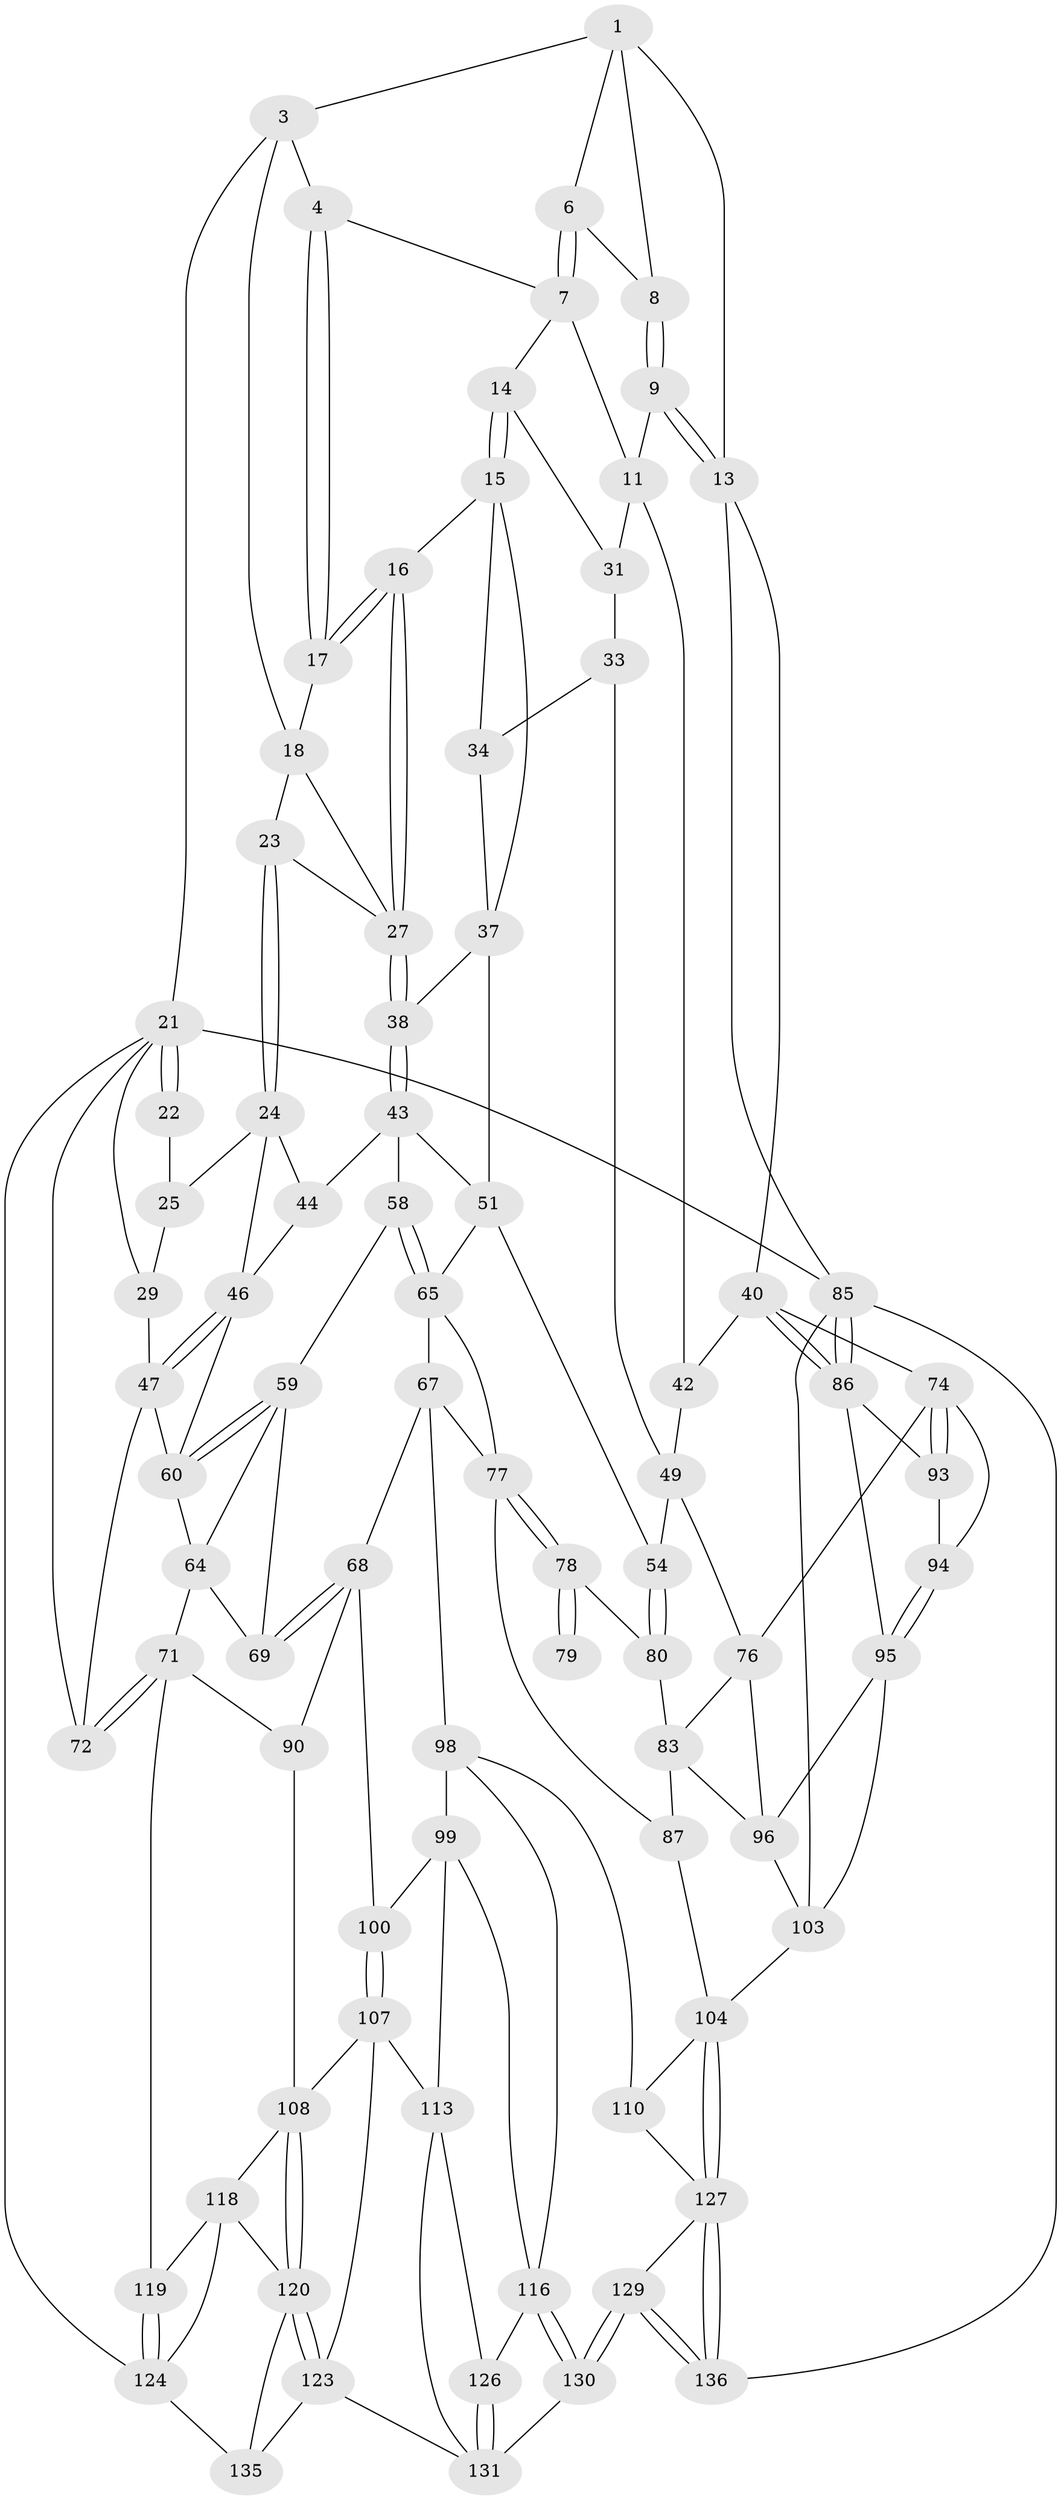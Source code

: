 // Generated by graph-tools (version 1.1) at 2025/52/02/27/25 19:52:37]
// undirected, 82 vertices, 179 edges
graph export_dot {
graph [start="1"]
  node [color=gray90,style=filled];
  1 [pos="+0.8347820539746535+0",super="+2"];
  3 [pos="+0.177832683927165+0",super="+20"];
  4 [pos="+0.5437544074698752+0",super="+5"];
  6 [pos="+0.8847681400533087+0.04696793203767071"];
  7 [pos="+0.8197982786007968+0.06318246007748358",super="+12"];
  8 [pos="+0.9219286627665118+0.0657766400078019"];
  9 [pos="+0.9321877918660395+0.0959608978440313",super="+10"];
  11 [pos="+0.8936131977257205+0.19945473819379891",super="+30"];
  13 [pos="+1+0",super="+39"];
  14 [pos="+0.7176075203155844+0.14896842477380087"];
  15 [pos="+0.6010386257061547+0.12518055263552666",super="+35"];
  16 [pos="+0.595852417136275+0.11838203691976411"];
  17 [pos="+0.5430351540409161+0"];
  18 [pos="+0.34051603095095356+0.10319653036598511",super="+19"];
  21 [pos="+0+0.13376088521452933",super="+73"];
  22 [pos="+0.15108768491376795+0.06560770502350241"];
  23 [pos="+0.212268289872756+0.18770520519869635"];
  24 [pos="+0.15968461917186857+0.26511077282230644",super="+45"];
  25 [pos="+0.0913612365817923+0.22772414717697725",super="+26"];
  27 [pos="+0.3678520054587405+0.24988408618513053",super="+28"];
  29 [pos="+0+0.1417520390856141",super="+36"];
  31 [pos="+0.819258331327031+0.2871680344218019",super="+32"];
  33 [pos="+0.6758793971654423+0.32324217904408065",super="+48"];
  34 [pos="+0.6112119867415572+0.2872418812346896"];
  37 [pos="+0.45332775662250735+0.2889505177194348",super="+50"];
  38 [pos="+0.3664524238858953+0.27514947217239344"];
  40 [pos="+1+0.44424733723986987",super="+41"];
  42 [pos="+0.9406536660562207+0.4594653792243054"];
  43 [pos="+0.3559583825083712+0.30976132706609466",super="+52"];
  44 [pos="+0.3383825116604944+0.31858296988070806"];
  46 [pos="+0.14120802892141665+0.35233658350354213",super="+57"];
  47 [pos="+0+0.5611246903134938",super="+62"];
  49 [pos="+0.7644966536852907+0.46000711608660577",super="+53"];
  51 [pos="+0.5392406370311547+0.408813769984685",super="+56"];
  54 [pos="+0.6916065855278286+0.5336946955998839",super="+55"];
  58 [pos="+0.4282594980142036+0.45600920486062696"];
  59 [pos="+0.29005257483177305+0.4792255483646338",super="+63"];
  60 [pos="+0.2565739521502476+0.43031579323115215",super="+61"];
  64 [pos="+0.23066108477933006+0.5301731917273417",super="+70"];
  65 [pos="+0.42792647252148946+0.5460332816703648",super="+66"];
  67 [pos="+0.37068230049913353+0.63354421847355",super="+97"];
  68 [pos="+0.3653630935528464+0.6350604798430509",super="+89"];
  69 [pos="+0.32592975347167713+0.6002431324149643"];
  71 [pos="+0+0.6467223503319194",super="+91"];
  72 [pos="+0+0.6059950042701314"];
  74 [pos="+0.9874671236103723+0.5545351088933694",super="+75"];
  76 [pos="+0.7737658081914504+0.6294077117962918",super="+82"];
  77 [pos="+0.4566198109675077+0.6184648704919815",super="+88"];
  78 [pos="+0.49372202969103113+0.6145983707286631",super="+81"];
  79 [pos="+0.6185802631971206+0.5173183054367804"];
  80 [pos="+0.6108700295182308+0.6947483244242737"];
  83 [pos="+0.724971333269606+0.7398729458495926",super="+84"];
  85 [pos="+1+1",super="+133"];
  86 [pos="+1+0.8388710139113672",super="+92"];
  87 [pos="+0.5722931030217862+0.7811174317868907"];
  90 [pos="+0.17696783043022715+0.7443723669362396"];
  93 [pos="+0.9131174191282954+0.7373637414034758"];
  94 [pos="+0.8949346444474756+0.7442682972737142"];
  95 [pos="+0.8684793689182178+0.7790035677376906",super="+102"];
  96 [pos="+0.8397838908270769+0.7797828759707823",super="+101"];
  98 [pos="+0.4915597996268246+0.8127643474289616",super="+111"];
  99 [pos="+0.37962430279448434+0.8217141837186418",super="+112"];
  100 [pos="+0.30378757125981937+0.7775417738569658"];
  103 [pos="+0.7290098960074243+0.8794288548871023",super="+106"];
  104 [pos="+0.7053505868790907+0.8973965657204537",super="+105"];
  107 [pos="+0.2927338788932644+0.8241166896458519",super="+115"];
  108 [pos="+0.19321268773239447+0.8915813001403541",super="+109"];
  110 [pos="+0.5725362112962299+0.9088821182882394"];
  113 [pos="+0.33556938843229156+0.9137743849334095",super="+114"];
  116 [pos="+0.4681843896978003+0.9546118983499194",super="+117"];
  118 [pos="+0.11338125716668744+0.8985740031340282",super="+122"];
  119 [pos="+0.035759146633027636+0.8013938613966666"];
  120 [pos="+0.20607103292344792+0.9150522222897217",super="+121"];
  123 [pos="+0.26248363379954465+0.9300165734305457",super="+134"];
  124 [pos="+0.0534646306644288+1",super="+125"];
  126 [pos="+0.36745415923107433+0.9327830804653224"];
  127 [pos="+0.6970620005126706+0.9434996388223816",super="+128"];
  129 [pos="+0.5993123214619053+1"];
  130 [pos="+0.48866319205823494+1"];
  131 [pos="+0.3534935610422763+0.9881084334611985",super="+132"];
  135 [pos="+0.05181254234936551+1"];
  136 [pos="+0.6851595354520854+1"];
  1 -- 6;
  1 -- 8;
  1 -- 3;
  1 -- 13;
  3 -- 4;
  3 -- 21;
  3 -- 18;
  4 -- 17;
  4 -- 17;
  4 -- 7;
  6 -- 7;
  6 -- 7;
  6 -- 8;
  7 -- 11;
  7 -- 14;
  8 -- 9;
  8 -- 9;
  9 -- 13 [weight=2];
  9 -- 13;
  9 -- 11;
  11 -- 42;
  11 -- 31;
  13 -- 85;
  13 -- 40;
  14 -- 15;
  14 -- 15;
  14 -- 31;
  15 -- 16;
  15 -- 34;
  15 -- 37;
  16 -- 17;
  16 -- 17;
  16 -- 27;
  16 -- 27;
  17 -- 18;
  18 -- 23;
  18 -- 27;
  21 -- 22;
  21 -- 22;
  21 -- 29;
  21 -- 72;
  21 -- 85;
  21 -- 124;
  22 -- 25;
  23 -- 24;
  23 -- 24;
  23 -- 27;
  24 -- 25;
  24 -- 44;
  24 -- 46;
  25 -- 29 [weight=2];
  27 -- 38;
  27 -- 38;
  29 -- 47;
  31 -- 33 [weight=2];
  33 -- 34;
  33 -- 49;
  34 -- 37;
  37 -- 38;
  37 -- 51;
  38 -- 43;
  38 -- 43;
  40 -- 86;
  40 -- 86;
  40 -- 42;
  40 -- 74;
  42 -- 49;
  43 -- 44;
  43 -- 51;
  43 -- 58;
  44 -- 46;
  46 -- 47;
  46 -- 47;
  46 -- 60;
  47 -- 72;
  47 -- 60;
  49 -- 76;
  49 -- 54;
  51 -- 65;
  51 -- 54;
  54 -- 80;
  54 -- 80;
  58 -- 59;
  58 -- 65;
  58 -- 65;
  59 -- 60;
  59 -- 60;
  59 -- 64;
  59 -- 69;
  60 -- 64;
  64 -- 69;
  64 -- 71;
  65 -- 67;
  65 -- 77;
  67 -- 68;
  67 -- 98;
  67 -- 77;
  68 -- 69;
  68 -- 69;
  68 -- 100;
  68 -- 90;
  71 -- 72;
  71 -- 72;
  71 -- 90;
  71 -- 119;
  74 -- 93;
  74 -- 93;
  74 -- 76;
  74 -- 94;
  76 -- 96;
  76 -- 83;
  77 -- 78;
  77 -- 78;
  77 -- 87;
  78 -- 79 [weight=2];
  78 -- 79;
  78 -- 80;
  80 -- 83;
  83 -- 87;
  83 -- 96;
  85 -- 86;
  85 -- 86;
  85 -- 136;
  85 -- 103;
  86 -- 93;
  86 -- 95;
  87 -- 104;
  90 -- 108;
  93 -- 94;
  94 -- 95;
  94 -- 95;
  95 -- 96;
  95 -- 103;
  96 -- 103;
  98 -- 99;
  98 -- 116;
  98 -- 110;
  99 -- 100;
  99 -- 113;
  99 -- 116;
  100 -- 107;
  100 -- 107;
  103 -- 104;
  104 -- 127;
  104 -- 127;
  104 -- 110;
  107 -- 108;
  107 -- 123;
  107 -- 113;
  108 -- 120;
  108 -- 120;
  108 -- 118;
  110 -- 127;
  113 -- 126;
  113 -- 131;
  116 -- 130;
  116 -- 130;
  116 -- 126;
  118 -- 119;
  118 -- 124;
  118 -- 120;
  119 -- 124;
  119 -- 124;
  120 -- 123;
  120 -- 123;
  120 -- 135;
  123 -- 135;
  123 -- 131;
  124 -- 135;
  126 -- 131;
  126 -- 131;
  127 -- 136;
  127 -- 136;
  127 -- 129;
  129 -- 130;
  129 -- 130;
  129 -- 136;
  129 -- 136;
  130 -- 131;
}
